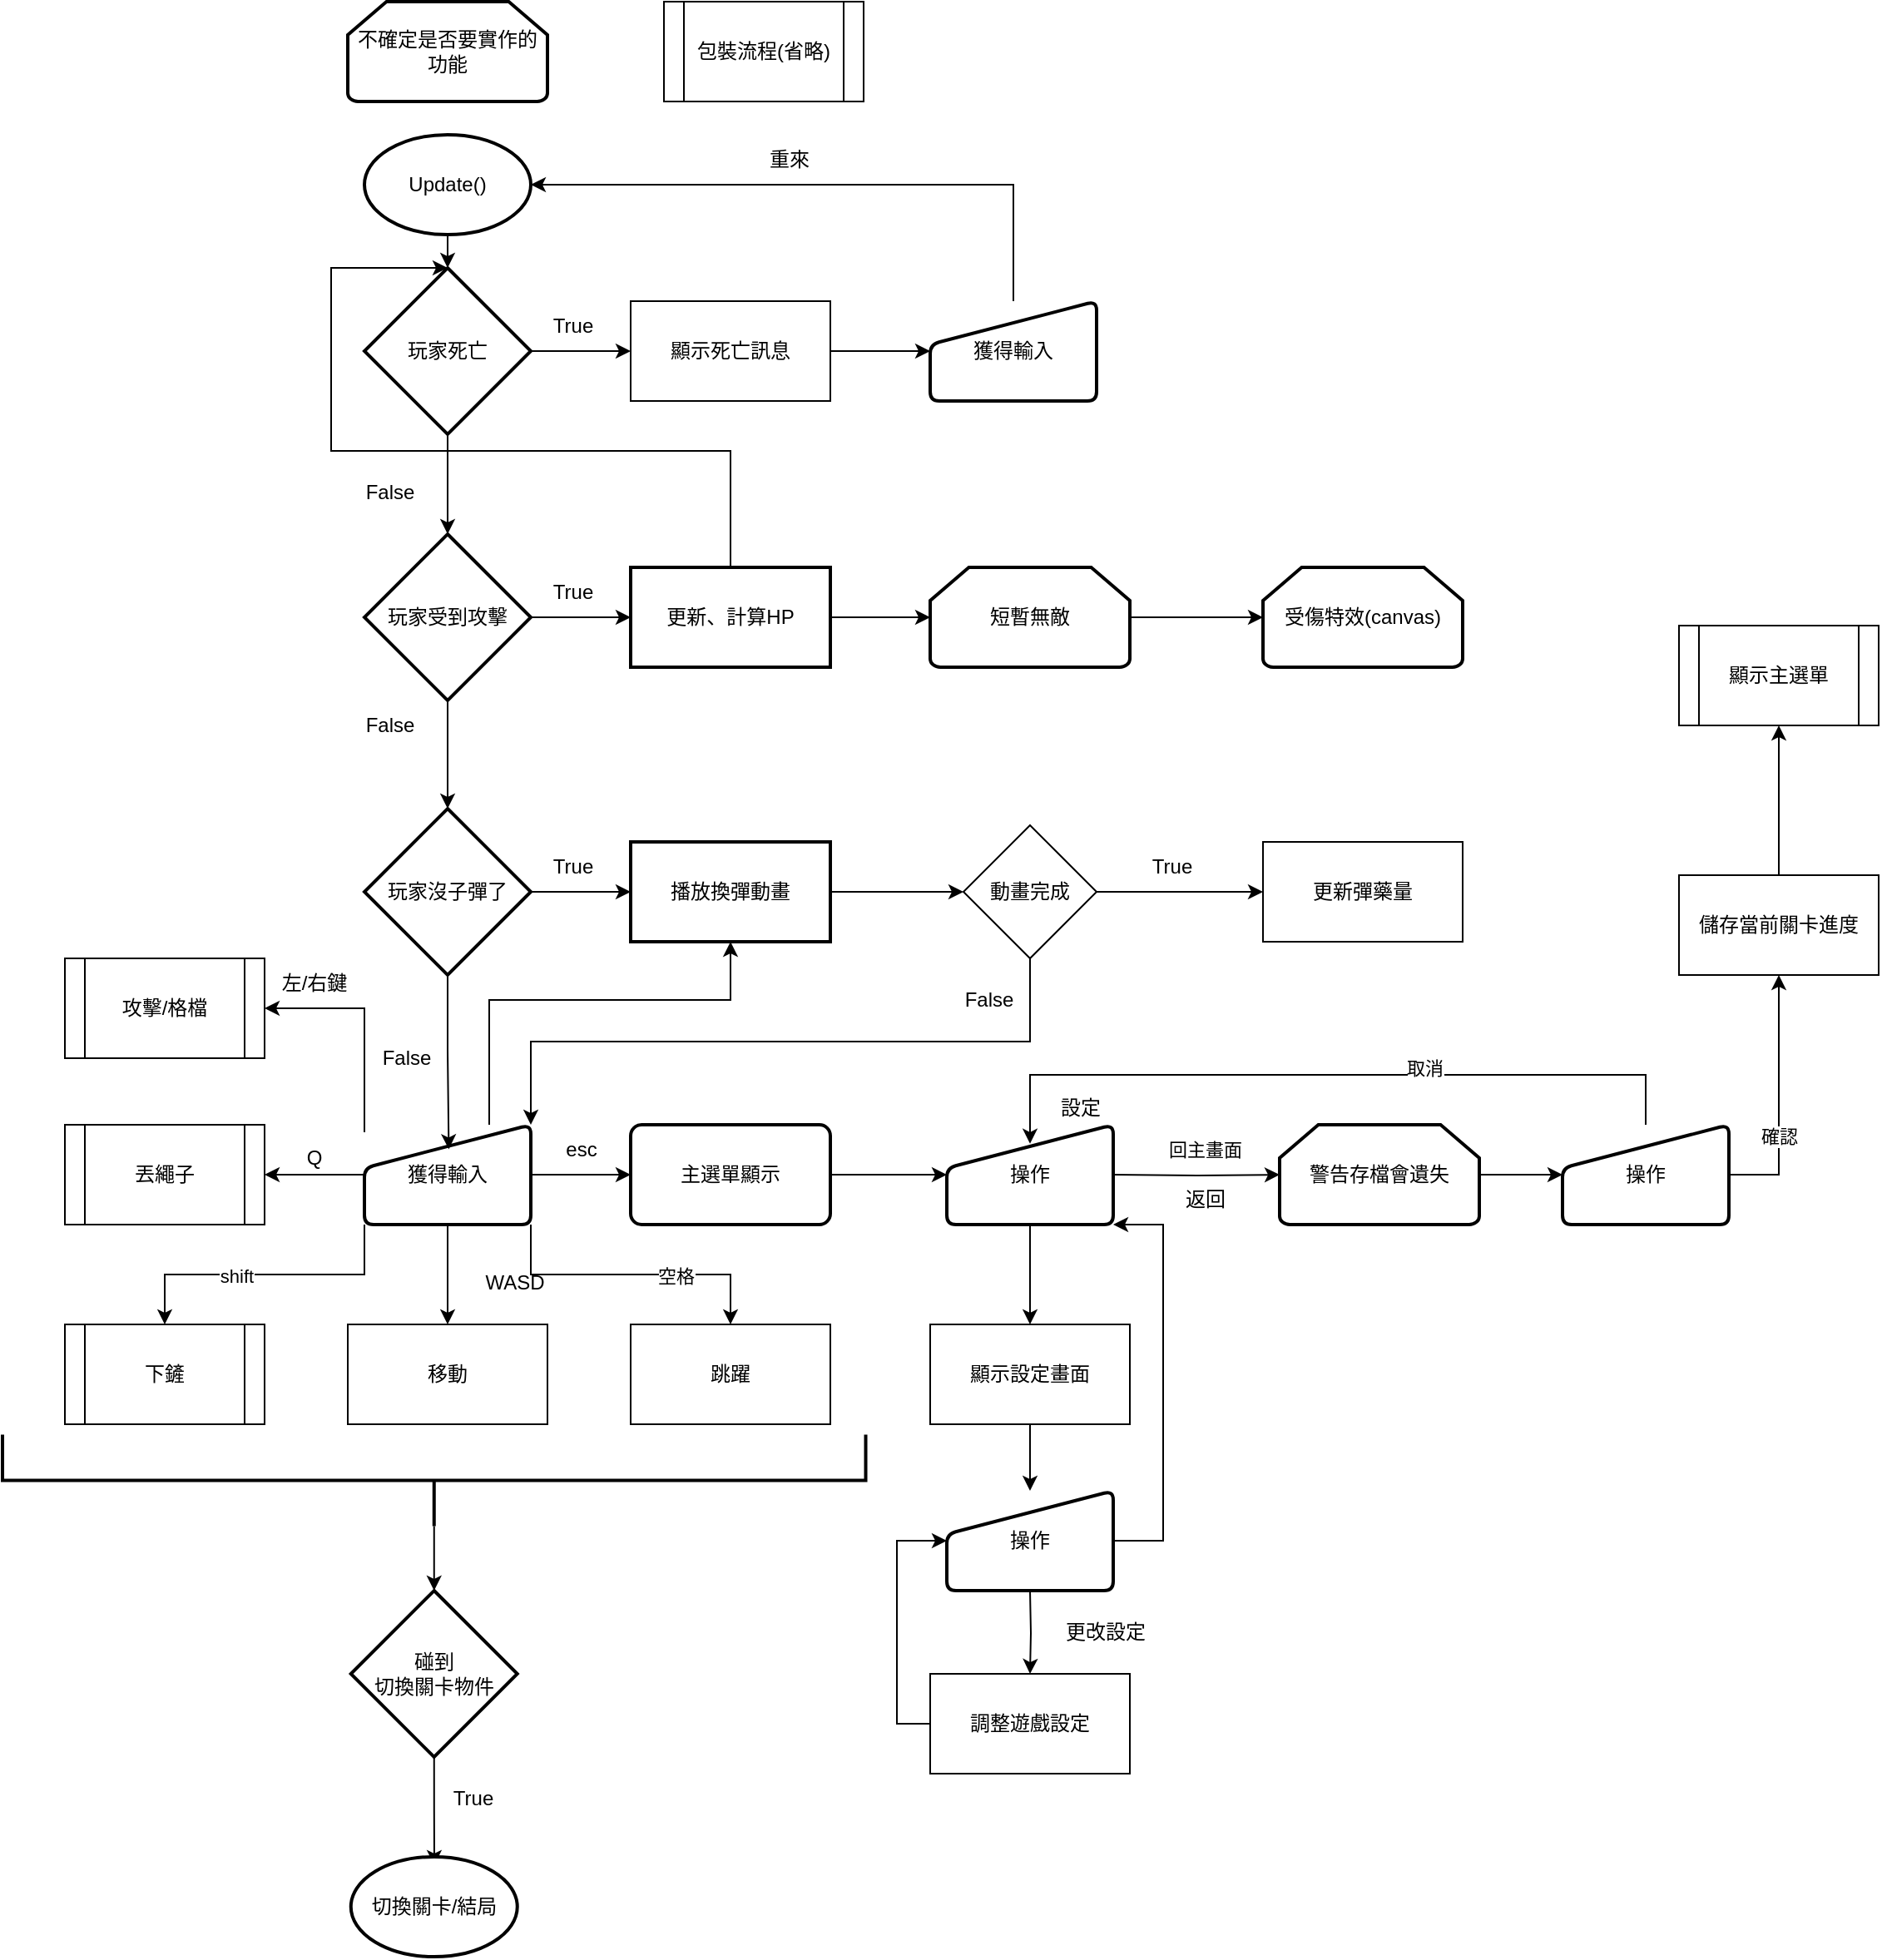 <mxfile version="20.6.0" type="device"><diagram id="C5RBs43oDa-KdzZeNtuy" name="Page-1"><mxGraphModel dx="3134" dy="1073" grid="1" gridSize="10" guides="1" tooltips="1" connect="1" arrows="1" fold="1" page="1" pageScale="1" pageWidth="827" pageHeight="1169" math="0" shadow="0"><root><mxCell id="WIyWlLk6GJQsqaUBKTNV-0"/><mxCell id="WIyWlLk6GJQsqaUBKTNV-1" parent="WIyWlLk6GJQsqaUBKTNV-0"/><mxCell id="AiJpIQtHGHABq6yyVsVd-18" style="edgeStyle=orthogonalEdgeStyle;rounded=0;orthogonalLoop=1;jettySize=auto;html=1;exitX=0.5;exitY=1;exitDx=0;exitDy=0;exitPerimeter=0;entryX=0.5;entryY=0;entryDx=0;entryDy=0;entryPerimeter=0;" edge="1" parent="WIyWlLk6GJQsqaUBKTNV-1" source="AiJpIQtHGHABq6yyVsVd-10" target="AiJpIQtHGHABq6yyVsVd-12"><mxGeometry relative="1" as="geometry"/></mxCell><mxCell id="AiJpIQtHGHABq6yyVsVd-10" value="Update()" style="strokeWidth=2;html=1;shape=mxgraph.flowchart.start_1;whiteSpace=wrap;" vertex="1" parent="WIyWlLk6GJQsqaUBKTNV-1"><mxGeometry x="90" y="90" width="100" height="60" as="geometry"/></mxCell><mxCell id="AiJpIQtHGHABq6yyVsVd-15" style="edgeStyle=orthogonalEdgeStyle;rounded=0;orthogonalLoop=1;jettySize=auto;html=1;exitX=1;exitY=0.5;exitDx=0;exitDy=0;exitPerimeter=0;entryX=0;entryY=0.5;entryDx=0;entryDy=0;" edge="1" parent="WIyWlLk6GJQsqaUBKTNV-1" source="AiJpIQtHGHABq6yyVsVd-12" target="AiJpIQtHGHABq6yyVsVd-36"><mxGeometry relative="1" as="geometry"/></mxCell><mxCell id="AiJpIQtHGHABq6yyVsVd-29" style="edgeStyle=orthogonalEdgeStyle;rounded=0;orthogonalLoop=1;jettySize=auto;html=1;" edge="1" parent="WIyWlLk6GJQsqaUBKTNV-1" source="AiJpIQtHGHABq6yyVsVd-12" target="AiJpIQtHGHABq6yyVsVd-28"><mxGeometry relative="1" as="geometry"/></mxCell><mxCell id="AiJpIQtHGHABq6yyVsVd-12" value="玩家死亡" style="strokeWidth=2;html=1;shape=mxgraph.flowchart.decision;whiteSpace=wrap;" vertex="1" parent="WIyWlLk6GJQsqaUBKTNV-1"><mxGeometry x="90" y="170" width="100" height="100" as="geometry"/></mxCell><mxCell id="AiJpIQtHGHABq6yyVsVd-22" style="edgeStyle=orthogonalEdgeStyle;rounded=0;orthogonalLoop=1;jettySize=auto;html=1;exitX=1;exitY=0.5;exitDx=0;exitDy=0;entryX=0;entryY=0.5;entryDx=0;entryDy=0;" edge="1" parent="WIyWlLk6GJQsqaUBKTNV-1" source="AiJpIQtHGHABq6yyVsVd-36" target="AiJpIQtHGHABq6yyVsVd-21"><mxGeometry relative="1" as="geometry"/></mxCell><mxCell id="AiJpIQtHGHABq6yyVsVd-24" style="edgeStyle=orthogonalEdgeStyle;rounded=0;orthogonalLoop=1;jettySize=auto;html=1;entryX=1;entryY=0.5;entryDx=0;entryDy=0;entryPerimeter=0;" edge="1" parent="WIyWlLk6GJQsqaUBKTNV-1" source="AiJpIQtHGHABq6yyVsVd-21" target="AiJpIQtHGHABq6yyVsVd-10"><mxGeometry relative="1" as="geometry"><Array as="points"><mxPoint x="480" y="120"/></Array></mxGeometry></mxCell><mxCell id="AiJpIQtHGHABq6yyVsVd-21" value="獲得輸入" style="html=1;strokeWidth=2;shape=manualInput;whiteSpace=wrap;rounded=1;size=26;arcSize=11;" vertex="1" parent="WIyWlLk6GJQsqaUBKTNV-1"><mxGeometry x="430" y="190" width="100" height="60" as="geometry"/></mxCell><mxCell id="AiJpIQtHGHABq6yyVsVd-25" value="重來" style="text;html=1;resizable=0;autosize=1;align=center;verticalAlign=middle;points=[];fillColor=none;strokeColor=none;rounded=0;" vertex="1" parent="WIyWlLk6GJQsqaUBKTNV-1"><mxGeometry x="320" y="90" width="50" height="30" as="geometry"/></mxCell><mxCell id="AiJpIQtHGHABq6yyVsVd-26" value="True" style="text;html=1;resizable=0;autosize=1;align=center;verticalAlign=middle;points=[];fillColor=none;strokeColor=none;rounded=0;" vertex="1" parent="WIyWlLk6GJQsqaUBKTNV-1"><mxGeometry x="190" y="190" width="50" height="30" as="geometry"/></mxCell><mxCell id="AiJpIQtHGHABq6yyVsVd-27" value="False" style="text;html=1;resizable=0;autosize=1;align=center;verticalAlign=middle;points=[];fillColor=none;strokeColor=none;rounded=0;" vertex="1" parent="WIyWlLk6GJQsqaUBKTNV-1"><mxGeometry x="80" y="290" width="50" height="30" as="geometry"/></mxCell><mxCell id="AiJpIQtHGHABq6yyVsVd-35" value="" style="edgeStyle=orthogonalEdgeStyle;rounded=0;orthogonalLoop=1;jettySize=auto;html=1;" edge="1" parent="WIyWlLk6GJQsqaUBKTNV-1" source="AiJpIQtHGHABq6yyVsVd-28" target="AiJpIQtHGHABq6yyVsVd-34"><mxGeometry relative="1" as="geometry"/></mxCell><mxCell id="AiJpIQtHGHABq6yyVsVd-104" style="edgeStyle=orthogonalEdgeStyle;rounded=0;orthogonalLoop=1;jettySize=auto;html=1;exitX=0.5;exitY=1;exitDx=0;exitDy=0;entryX=0.5;entryY=0;entryDx=0;entryDy=0;entryPerimeter=0;" edge="1" parent="WIyWlLk6GJQsqaUBKTNV-1" source="AiJpIQtHGHABq6yyVsVd-28" target="AiJpIQtHGHABq6yyVsVd-103"><mxGeometry relative="1" as="geometry"/></mxCell><mxCell id="AiJpIQtHGHABq6yyVsVd-28" value="玩家受到攻擊" style="rhombus;whiteSpace=wrap;html=1;fontFamily=Helvetica;fontSize=12;fontColor=default;align=center;strokeColor=default;strokeWidth=2;fillColor=default;" vertex="1" parent="WIyWlLk6GJQsqaUBKTNV-1"><mxGeometry x="90" y="330" width="100" height="100" as="geometry"/></mxCell><mxCell id="AiJpIQtHGHABq6yyVsVd-39" value="" style="edgeStyle=orthogonalEdgeStyle;rounded=0;orthogonalLoop=1;jettySize=auto;html=1;" edge="1" parent="WIyWlLk6GJQsqaUBKTNV-1" source="AiJpIQtHGHABq6yyVsVd-34" target="AiJpIQtHGHABq6yyVsVd-38"><mxGeometry relative="1" as="geometry"/></mxCell><mxCell id="AiJpIQtHGHABq6yyVsVd-44" style="edgeStyle=orthogonalEdgeStyle;rounded=0;orthogonalLoop=1;jettySize=auto;html=1;exitX=0.5;exitY=0;exitDx=0;exitDy=0;entryX=0.5;entryY=0;entryDx=0;entryDy=0;entryPerimeter=0;" edge="1" parent="WIyWlLk6GJQsqaUBKTNV-1" source="AiJpIQtHGHABq6yyVsVd-34" target="AiJpIQtHGHABq6yyVsVd-12"><mxGeometry relative="1" as="geometry"><Array as="points"><mxPoint x="310" y="280"/><mxPoint x="70" y="280"/><mxPoint x="70" y="170"/></Array></mxGeometry></mxCell><mxCell id="AiJpIQtHGHABq6yyVsVd-34" value="更新、計算HP" style="whiteSpace=wrap;html=1;strokeWidth=2;" vertex="1" parent="WIyWlLk6GJQsqaUBKTNV-1"><mxGeometry x="250" y="350" width="120" height="60" as="geometry"/></mxCell><mxCell id="AiJpIQtHGHABq6yyVsVd-36" value="顯示死亡訊息" style="rounded=0;whiteSpace=wrap;html=1;" vertex="1" parent="WIyWlLk6GJQsqaUBKTNV-1"><mxGeometry x="250" y="190" width="120" height="60" as="geometry"/></mxCell><mxCell id="AiJpIQtHGHABq6yyVsVd-37" value="True" style="text;html=1;resizable=0;autosize=1;align=center;verticalAlign=middle;points=[];fillColor=none;strokeColor=none;rounded=0;" vertex="1" parent="WIyWlLk6GJQsqaUBKTNV-1"><mxGeometry x="190" y="350" width="50" height="30" as="geometry"/></mxCell><mxCell id="AiJpIQtHGHABq6yyVsVd-46" value="" style="edgeStyle=orthogonalEdgeStyle;rounded=0;orthogonalLoop=1;jettySize=auto;html=1;" edge="1" parent="WIyWlLk6GJQsqaUBKTNV-1" source="AiJpIQtHGHABq6yyVsVd-38" target="AiJpIQtHGHABq6yyVsVd-45"><mxGeometry relative="1" as="geometry"/></mxCell><mxCell id="AiJpIQtHGHABq6yyVsVd-38" value="短暫無敵" style="strokeWidth=2;html=1;shape=mxgraph.flowchart.loop_limit;whiteSpace=wrap;fontFamily=Helvetica;fontSize=12;fontColor=default;align=center;strokeColor=default;fillColor=default;" vertex="1" parent="WIyWlLk6GJQsqaUBKTNV-1"><mxGeometry x="430" y="350" width="120" height="60" as="geometry"/></mxCell><mxCell id="AiJpIQtHGHABq6yyVsVd-43" value="不確定是否要實作的功能" style="strokeWidth=2;html=1;shape=mxgraph.flowchart.loop_limit;whiteSpace=wrap;fontFamily=Helvetica;fontSize=12;fontColor=default;align=center;strokeColor=default;fillColor=default;" vertex="1" parent="WIyWlLk6GJQsqaUBKTNV-1"><mxGeometry x="80" y="10" width="120" height="60" as="geometry"/></mxCell><mxCell id="AiJpIQtHGHABq6yyVsVd-45" value="受傷特效(canvas)" style="strokeWidth=2;html=1;shape=mxgraph.flowchart.loop_limit;whiteSpace=wrap;fontFamily=Helvetica;fontSize=12;fontColor=default;align=center;strokeColor=default;fillColor=default;" vertex="1" parent="WIyWlLk6GJQsqaUBKTNV-1"><mxGeometry x="630" y="350" width="120" height="60" as="geometry"/></mxCell><mxCell id="AiJpIQtHGHABq6yyVsVd-52" value="" style="edgeStyle=orthogonalEdgeStyle;rounded=0;orthogonalLoop=1;jettySize=auto;html=1;entryX=0;entryY=0.5;entryDx=0;entryDy=0;exitX=1;exitY=0.5;exitDx=0;exitDy=0;" edge="1" parent="WIyWlLk6GJQsqaUBKTNV-1" source="AiJpIQtHGHABq6yyVsVd-49" target="AiJpIQtHGHABq6yyVsVd-53"><mxGeometry relative="1" as="geometry"><mxPoint x="260" y="715" as="targetPoint"/></mxGeometry></mxCell><mxCell id="AiJpIQtHGHABq6yyVsVd-97" style="edgeStyle=orthogonalEdgeStyle;rounded=0;orthogonalLoop=1;jettySize=auto;html=1;exitX=0.5;exitY=1;exitDx=0;exitDy=0;" edge="1" parent="WIyWlLk6GJQsqaUBKTNV-1" source="AiJpIQtHGHABq6yyVsVd-49"><mxGeometry relative="1" as="geometry"><mxPoint x="140" y="805" as="targetPoint"/></mxGeometry></mxCell><mxCell id="AiJpIQtHGHABq6yyVsVd-132" style="edgeStyle=orthogonalEdgeStyle;rounded=0;orthogonalLoop=1;jettySize=auto;html=1;exitX=0.75;exitY=0;exitDx=0;exitDy=0;entryX=0.5;entryY=1;entryDx=0;entryDy=0;" edge="1" parent="WIyWlLk6GJQsqaUBKTNV-1" source="AiJpIQtHGHABq6yyVsVd-49" target="AiJpIQtHGHABq6yyVsVd-106"><mxGeometry relative="1" as="geometry"><Array as="points"><mxPoint x="165" y="610"/><mxPoint x="310" y="610"/></Array></mxGeometry></mxCell><mxCell id="AiJpIQtHGHABq6yyVsVd-134" style="edgeStyle=orthogonalEdgeStyle;rounded=0;orthogonalLoop=1;jettySize=auto;html=1;exitX=0;exitY=1;exitDx=0;exitDy=0;" edge="1" parent="WIyWlLk6GJQsqaUBKTNV-1" source="AiJpIQtHGHABq6yyVsVd-49" target="AiJpIQtHGHABq6yyVsVd-135"><mxGeometry relative="1" as="geometry"><mxPoint x="-30" y="805" as="targetPoint"/></mxGeometry></mxCell><mxCell id="AiJpIQtHGHABq6yyVsVd-136" value="shift" style="edgeLabel;html=1;align=center;verticalAlign=middle;resizable=0;points=[];" vertex="1" connectable="0" parent="AiJpIQtHGHABq6yyVsVd-134"><mxGeometry x="0.192" y="1" relative="1" as="geometry"><mxPoint as="offset"/></mxGeometry></mxCell><mxCell id="AiJpIQtHGHABq6yyVsVd-138" style="edgeStyle=orthogonalEdgeStyle;rounded=0;orthogonalLoop=1;jettySize=auto;html=1;exitX=0;exitY=0.5;exitDx=0;exitDy=0;entryX=1;entryY=0.5;entryDx=0;entryDy=0;" edge="1" parent="WIyWlLk6GJQsqaUBKTNV-1" source="AiJpIQtHGHABq6yyVsVd-49" target="AiJpIQtHGHABq6yyVsVd-137"><mxGeometry relative="1" as="geometry"/></mxCell><mxCell id="AiJpIQtHGHABq6yyVsVd-145" style="edgeStyle=orthogonalEdgeStyle;rounded=0;orthogonalLoop=1;jettySize=auto;html=1;exitX=1;exitY=1;exitDx=0;exitDy=0;" edge="1" parent="WIyWlLk6GJQsqaUBKTNV-1" source="AiJpIQtHGHABq6yyVsVd-49" target="AiJpIQtHGHABq6yyVsVd-144"><mxGeometry relative="1" as="geometry"/></mxCell><mxCell id="AiJpIQtHGHABq6yyVsVd-146" value="空格" style="edgeLabel;html=1;align=center;verticalAlign=middle;resizable=0;points=[];" vertex="1" connectable="0" parent="AiJpIQtHGHABq6yyVsVd-145"><mxGeometry x="0.294" y="-1" relative="1" as="geometry"><mxPoint as="offset"/></mxGeometry></mxCell><mxCell id="AiJpIQtHGHABq6yyVsVd-49" value="獲得輸入" style="html=1;strokeWidth=2;shape=manualInput;whiteSpace=wrap;rounded=1;size=26;arcSize=11;" vertex="1" parent="WIyWlLk6GJQsqaUBKTNV-1"><mxGeometry x="90" y="685" width="100" height="60" as="geometry"/></mxCell><mxCell id="AiJpIQtHGHABq6yyVsVd-58" style="edgeStyle=orthogonalEdgeStyle;rounded=0;orthogonalLoop=1;jettySize=auto;html=1;entryX=0;entryY=0.5;entryDx=0;entryDy=0;" edge="1" parent="WIyWlLk6GJQsqaUBKTNV-1" source="AiJpIQtHGHABq6yyVsVd-53"><mxGeometry relative="1" as="geometry"><mxPoint x="440" y="715" as="targetPoint"/></mxGeometry></mxCell><mxCell id="AiJpIQtHGHABq6yyVsVd-53" value="主選單顯示" style="whiteSpace=wrap;html=1;strokeWidth=2;rounded=1;arcSize=11;" vertex="1" parent="WIyWlLk6GJQsqaUBKTNV-1"><mxGeometry x="250" y="685" width="120" height="60" as="geometry"/></mxCell><mxCell id="AiJpIQtHGHABq6yyVsVd-55" value="esc" style="text;html=1;resizable=0;autosize=1;align=center;verticalAlign=middle;points=[];fillColor=none;strokeColor=none;rounded=0;" vertex="1" parent="WIyWlLk6GJQsqaUBKTNV-1"><mxGeometry x="200" y="685" width="40" height="30" as="geometry"/></mxCell><mxCell id="AiJpIQtHGHABq6yyVsVd-62" style="edgeStyle=orthogonalEdgeStyle;rounded=0;orthogonalLoop=1;jettySize=auto;html=1;exitX=0.5;exitY=1;exitDx=0;exitDy=0;entryX=0.5;entryY=0;entryDx=0;entryDy=0;" edge="1" parent="WIyWlLk6GJQsqaUBKTNV-1" source="AiJpIQtHGHABq6yyVsVd-57" target="AiJpIQtHGHABq6yyVsVd-61"><mxGeometry relative="1" as="geometry"/></mxCell><mxCell id="AiJpIQtHGHABq6yyVsVd-73" style="edgeStyle=orthogonalEdgeStyle;rounded=0;orthogonalLoop=1;jettySize=auto;html=1;exitX=1;exitY=0.5;exitDx=0;exitDy=0;entryX=0;entryY=0.5;entryDx=0;entryDy=0;entryPerimeter=0;" edge="1" parent="WIyWlLk6GJQsqaUBKTNV-1" target="AiJpIQtHGHABq6yyVsVd-72"><mxGeometry relative="1" as="geometry"><mxPoint x="540" y="715" as="sourcePoint"/></mxGeometry></mxCell><mxCell id="AiJpIQtHGHABq6yyVsVd-74" value="回主畫面" style="edgeLabel;html=1;align=center;verticalAlign=middle;resizable=0;points=[];" vertex="1" connectable="0" parent="AiJpIQtHGHABq6yyVsVd-73"><mxGeometry x="0.184" y="1" relative="1" as="geometry"><mxPoint x="-4" y="-14" as="offset"/></mxGeometry></mxCell><mxCell id="AiJpIQtHGHABq6yyVsVd-57" value="操作" style="html=1;strokeWidth=2;shape=manualInput;whiteSpace=wrap;rounded=1;size=26;arcSize=11;" vertex="1" parent="WIyWlLk6GJQsqaUBKTNV-1"><mxGeometry x="440" y="685" width="100" height="60" as="geometry"/></mxCell><mxCell id="AiJpIQtHGHABq6yyVsVd-65" style="edgeStyle=orthogonalEdgeStyle;rounded=0;orthogonalLoop=1;jettySize=auto;html=1;exitX=0.5;exitY=1;exitDx=0;exitDy=0;" edge="1" parent="WIyWlLk6GJQsqaUBKTNV-1" source="AiJpIQtHGHABq6yyVsVd-61" target="AiJpIQtHGHABq6yyVsVd-64"><mxGeometry relative="1" as="geometry"/></mxCell><mxCell id="AiJpIQtHGHABq6yyVsVd-61" value="顯示設定畫面" style="rounded=0;whiteSpace=wrap;html=1;" vertex="1" parent="WIyWlLk6GJQsqaUBKTNV-1"><mxGeometry x="430" y="805" width="120" height="60" as="geometry"/></mxCell><mxCell id="AiJpIQtHGHABq6yyVsVd-63" value="設定" style="text;html=1;resizable=0;autosize=1;align=center;verticalAlign=middle;points=[];fillColor=none;strokeColor=none;rounded=0;" vertex="1" parent="WIyWlLk6GJQsqaUBKTNV-1"><mxGeometry x="495" y="659.5" width="50" height="30" as="geometry"/></mxCell><mxCell id="AiJpIQtHGHABq6yyVsVd-66" style="edgeStyle=orthogonalEdgeStyle;rounded=0;orthogonalLoop=1;jettySize=auto;html=1;exitX=1;exitY=0.5;exitDx=0;exitDy=0;entryX=1;entryY=1;entryDx=0;entryDy=0;" edge="1" parent="WIyWlLk6GJQsqaUBKTNV-1" source="AiJpIQtHGHABq6yyVsVd-64"><mxGeometry relative="1" as="geometry"><mxPoint x="540" y="745" as="targetPoint"/><Array as="points"><mxPoint x="570" y="935"/><mxPoint x="570" y="745"/></Array></mxGeometry></mxCell><mxCell id="AiJpIQtHGHABq6yyVsVd-69" style="edgeStyle=orthogonalEdgeStyle;rounded=0;orthogonalLoop=1;jettySize=auto;html=1;entryX=0.5;entryY=0;entryDx=0;entryDy=0;" edge="1" parent="WIyWlLk6GJQsqaUBKTNV-1" target="AiJpIQtHGHABq6yyVsVd-68"><mxGeometry relative="1" as="geometry"><mxPoint x="490" y="965" as="sourcePoint"/></mxGeometry></mxCell><mxCell id="AiJpIQtHGHABq6yyVsVd-64" value="操作" style="html=1;strokeWidth=2;shape=manualInput;whiteSpace=wrap;rounded=1;size=26;arcSize=11;" vertex="1" parent="WIyWlLk6GJQsqaUBKTNV-1"><mxGeometry x="440" y="905" width="100" height="60" as="geometry"/></mxCell><mxCell id="AiJpIQtHGHABq6yyVsVd-67" value="返回" style="text;html=1;resizable=0;autosize=1;align=center;verticalAlign=middle;points=[];fillColor=none;strokeColor=none;rounded=0;" vertex="1" parent="WIyWlLk6GJQsqaUBKTNV-1"><mxGeometry x="570" y="715" width="50" height="30" as="geometry"/></mxCell><mxCell id="AiJpIQtHGHABq6yyVsVd-71" style="edgeStyle=orthogonalEdgeStyle;rounded=0;orthogonalLoop=1;jettySize=auto;html=1;exitX=0;exitY=0.5;exitDx=0;exitDy=0;entryX=0;entryY=0.5;entryDx=0;entryDy=0;" edge="1" parent="WIyWlLk6GJQsqaUBKTNV-1" source="AiJpIQtHGHABq6yyVsVd-68" target="AiJpIQtHGHABq6yyVsVd-64"><mxGeometry relative="1" as="geometry"/></mxCell><mxCell id="AiJpIQtHGHABq6yyVsVd-68" value="調整遊戲設定" style="rounded=0;whiteSpace=wrap;html=1;" vertex="1" parent="WIyWlLk6GJQsqaUBKTNV-1"><mxGeometry x="430" y="1015" width="120" height="60" as="geometry"/></mxCell><mxCell id="AiJpIQtHGHABq6yyVsVd-70" value="更改設定" style="text;html=1;resizable=0;autosize=1;align=center;verticalAlign=middle;points=[];fillColor=none;strokeColor=none;rounded=0;" vertex="1" parent="WIyWlLk6GJQsqaUBKTNV-1"><mxGeometry x="500" y="975" width="70" height="30" as="geometry"/></mxCell><mxCell id="AiJpIQtHGHABq6yyVsVd-79" style="edgeStyle=orthogonalEdgeStyle;rounded=0;orthogonalLoop=1;jettySize=auto;html=1;entryX=0;entryY=0.5;entryDx=0;entryDy=0;" edge="1" parent="WIyWlLk6GJQsqaUBKTNV-1" source="AiJpIQtHGHABq6yyVsVd-72" target="AiJpIQtHGHABq6yyVsVd-78"><mxGeometry relative="1" as="geometry"/></mxCell><mxCell id="AiJpIQtHGHABq6yyVsVd-72" value="警告存檔會遺失" style="strokeWidth=2;html=1;shape=mxgraph.flowchart.loop_limit;whiteSpace=wrap;fontFamily=Helvetica;fontSize=12;fontColor=default;align=center;strokeColor=default;fillColor=default;" vertex="1" parent="WIyWlLk6GJQsqaUBKTNV-1"><mxGeometry x="640" y="685" width="120" height="60" as="geometry"/></mxCell><mxCell id="AiJpIQtHGHABq6yyVsVd-80" style="edgeStyle=orthogonalEdgeStyle;rounded=0;orthogonalLoop=1;jettySize=auto;html=1;entryX=0.5;entryY=0.19;entryDx=0;entryDy=0;entryPerimeter=0;" edge="1" parent="WIyWlLk6GJQsqaUBKTNV-1" source="AiJpIQtHGHABq6yyVsVd-78"><mxGeometry relative="1" as="geometry"><mxPoint x="490" y="696.4" as="targetPoint"/><Array as="points"><mxPoint x="860" y="655"/><mxPoint x="490" y="655"/></Array></mxGeometry></mxCell><mxCell id="AiJpIQtHGHABq6yyVsVd-81" value="取消" style="edgeLabel;html=1;align=center;verticalAlign=middle;resizable=0;points=[];" vertex="1" connectable="0" parent="AiJpIQtHGHABq6yyVsVd-80"><mxGeometry x="-0.261" y="-4" relative="1" as="geometry"><mxPoint as="offset"/></mxGeometry></mxCell><mxCell id="AiJpIQtHGHABq6yyVsVd-86" style="edgeStyle=orthogonalEdgeStyle;rounded=0;orthogonalLoop=1;jettySize=auto;html=1;exitX=1;exitY=0.5;exitDx=0;exitDy=0;entryX=0.5;entryY=1;entryDx=0;entryDy=0;" edge="1" parent="WIyWlLk6GJQsqaUBKTNV-1" source="AiJpIQtHGHABq6yyVsVd-78" target="AiJpIQtHGHABq6yyVsVd-92"><mxGeometry relative="1" as="geometry"><mxPoint x="1020" y="675" as="targetPoint"/><Array as="points"><mxPoint x="940" y="715"/></Array></mxGeometry></mxCell><mxCell id="AiJpIQtHGHABq6yyVsVd-87" value="確認" style="edgeLabel;html=1;align=center;verticalAlign=middle;resizable=0;points=[];" vertex="1" connectable="0" parent="AiJpIQtHGHABq6yyVsVd-86"><mxGeometry x="-0.292" relative="1" as="geometry"><mxPoint as="offset"/></mxGeometry></mxCell><mxCell id="AiJpIQtHGHABq6yyVsVd-78" value="操作" style="html=1;strokeWidth=2;shape=manualInput;whiteSpace=wrap;rounded=1;size=26;arcSize=11;" vertex="1" parent="WIyWlLk6GJQsqaUBKTNV-1"><mxGeometry x="810" y="685" width="100" height="60" as="geometry"/></mxCell><mxCell id="AiJpIQtHGHABq6yyVsVd-84" value="包裝流程(省略)" style="shape=process;whiteSpace=wrap;html=1;backgroundOutline=1;" vertex="1" parent="WIyWlLk6GJQsqaUBKTNV-1"><mxGeometry x="270" y="10" width="120" height="60" as="geometry"/></mxCell><mxCell id="AiJpIQtHGHABq6yyVsVd-85" value="顯示主選單" style="shape=process;whiteSpace=wrap;html=1;backgroundOutline=1;" vertex="1" parent="WIyWlLk6GJQsqaUBKTNV-1"><mxGeometry x="880" y="385" width="120" height="60" as="geometry"/></mxCell><mxCell id="AiJpIQtHGHABq6yyVsVd-93" style="edgeStyle=orthogonalEdgeStyle;rounded=0;orthogonalLoop=1;jettySize=auto;html=1;exitX=0.5;exitY=0;exitDx=0;exitDy=0;entryX=0.5;entryY=1;entryDx=0;entryDy=0;" edge="1" parent="WIyWlLk6GJQsqaUBKTNV-1" source="AiJpIQtHGHABq6yyVsVd-92" target="AiJpIQtHGHABq6yyVsVd-85"><mxGeometry relative="1" as="geometry"/></mxCell><mxCell id="AiJpIQtHGHABq6yyVsVd-92" value="儲存當前關卡進度" style="rounded=0;whiteSpace=wrap;html=1;" vertex="1" parent="WIyWlLk6GJQsqaUBKTNV-1"><mxGeometry x="880" y="535" width="120" height="60" as="geometry"/></mxCell><mxCell id="AiJpIQtHGHABq6yyVsVd-96" value="移動" style="rounded=0;whiteSpace=wrap;html=1;" vertex="1" parent="WIyWlLk6GJQsqaUBKTNV-1"><mxGeometry x="80" y="805" width="120" height="60" as="geometry"/></mxCell><mxCell id="AiJpIQtHGHABq6yyVsVd-101" value="WASD" style="text;html=1;resizable=0;autosize=1;align=center;verticalAlign=middle;points=[];fillColor=none;strokeColor=none;rounded=0;" vertex="1" parent="WIyWlLk6GJQsqaUBKTNV-1"><mxGeometry x="150" y="764.5" width="60" height="30" as="geometry"/></mxCell><mxCell id="AiJpIQtHGHABq6yyVsVd-107" value="" style="edgeStyle=orthogonalEdgeStyle;rounded=0;orthogonalLoop=1;jettySize=auto;html=1;" edge="1" parent="WIyWlLk6GJQsqaUBKTNV-1" source="AiJpIQtHGHABq6yyVsVd-103" target="AiJpIQtHGHABq6yyVsVd-106"><mxGeometry relative="1" as="geometry"/></mxCell><mxCell id="AiJpIQtHGHABq6yyVsVd-108" style="edgeStyle=orthogonalEdgeStyle;rounded=0;orthogonalLoop=1;jettySize=auto;html=1;exitX=0.5;exitY=1;exitDx=0;exitDy=0;exitPerimeter=0;entryX=0.507;entryY=0.245;entryDx=0;entryDy=0;entryPerimeter=0;" edge="1" parent="WIyWlLk6GJQsqaUBKTNV-1" source="AiJpIQtHGHABq6yyVsVd-103" target="AiJpIQtHGHABq6yyVsVd-49"><mxGeometry relative="1" as="geometry"/></mxCell><mxCell id="AiJpIQtHGHABq6yyVsVd-103" value="玩家沒子彈了" style="strokeWidth=2;html=1;shape=mxgraph.flowchart.decision;whiteSpace=wrap;" vertex="1" parent="WIyWlLk6GJQsqaUBKTNV-1"><mxGeometry x="90" y="495" width="100" height="100" as="geometry"/></mxCell><mxCell id="AiJpIQtHGHABq6yyVsVd-105" value="False" style="text;html=1;resizable=0;autosize=1;align=center;verticalAlign=middle;points=[];fillColor=none;strokeColor=none;rounded=0;" vertex="1" parent="WIyWlLk6GJQsqaUBKTNV-1"><mxGeometry x="80" y="430" width="50" height="30" as="geometry"/></mxCell><mxCell id="AiJpIQtHGHABq6yyVsVd-117" style="edgeStyle=orthogonalEdgeStyle;rounded=0;orthogonalLoop=1;jettySize=auto;html=1;exitX=1;exitY=0.5;exitDx=0;exitDy=0;entryX=0;entryY=0.5;entryDx=0;entryDy=0;" edge="1" parent="WIyWlLk6GJQsqaUBKTNV-1" source="AiJpIQtHGHABq6yyVsVd-106" target="AiJpIQtHGHABq6yyVsVd-116"><mxGeometry relative="1" as="geometry"/></mxCell><mxCell id="AiJpIQtHGHABq6yyVsVd-106" value="播放換彈動畫" style="whiteSpace=wrap;html=1;strokeWidth=2;" vertex="1" parent="WIyWlLk6GJQsqaUBKTNV-1"><mxGeometry x="250" y="515" width="120" height="60" as="geometry"/></mxCell><mxCell id="AiJpIQtHGHABq6yyVsVd-109" value="False" style="text;html=1;resizable=0;autosize=1;align=center;verticalAlign=middle;points=[];fillColor=none;strokeColor=none;rounded=0;" vertex="1" parent="WIyWlLk6GJQsqaUBKTNV-1"><mxGeometry x="90" y="629.5" width="50" height="30" as="geometry"/></mxCell><mxCell id="AiJpIQtHGHABq6yyVsVd-110" value="True" style="text;html=1;resizable=0;autosize=1;align=center;verticalAlign=middle;points=[];fillColor=none;strokeColor=none;rounded=0;" vertex="1" parent="WIyWlLk6GJQsqaUBKTNV-1"><mxGeometry x="190" y="515" width="50" height="30" as="geometry"/></mxCell><mxCell id="AiJpIQtHGHABq6yyVsVd-119" style="edgeStyle=orthogonalEdgeStyle;rounded=0;orthogonalLoop=1;jettySize=auto;html=1;exitX=1;exitY=0.5;exitDx=0;exitDy=0;entryX=0;entryY=0.5;entryDx=0;entryDy=0;" edge="1" parent="WIyWlLk6GJQsqaUBKTNV-1" source="AiJpIQtHGHABq6yyVsVd-116" target="AiJpIQtHGHABq6yyVsVd-118"><mxGeometry relative="1" as="geometry"/></mxCell><mxCell id="AiJpIQtHGHABq6yyVsVd-121" style="edgeStyle=orthogonalEdgeStyle;rounded=0;orthogonalLoop=1;jettySize=auto;html=1;exitX=0.5;exitY=1;exitDx=0;exitDy=0;entryX=1;entryY=0;entryDx=0;entryDy=0;" edge="1" parent="WIyWlLk6GJQsqaUBKTNV-1" source="AiJpIQtHGHABq6yyVsVd-116" target="AiJpIQtHGHABq6yyVsVd-49"><mxGeometry relative="1" as="geometry"/></mxCell><mxCell id="AiJpIQtHGHABq6yyVsVd-116" value="動畫完成" style="rhombus;whiteSpace=wrap;html=1;" vertex="1" parent="WIyWlLk6GJQsqaUBKTNV-1"><mxGeometry x="450" y="505" width="80" height="80" as="geometry"/></mxCell><mxCell id="AiJpIQtHGHABq6yyVsVd-118" value="更新彈藥量" style="rounded=0;whiteSpace=wrap;html=1;" vertex="1" parent="WIyWlLk6GJQsqaUBKTNV-1"><mxGeometry x="630" y="515" width="120" height="60" as="geometry"/></mxCell><mxCell id="AiJpIQtHGHABq6yyVsVd-120" value="True" style="text;html=1;resizable=0;autosize=1;align=center;verticalAlign=middle;points=[];fillColor=none;strokeColor=none;rounded=0;" vertex="1" parent="WIyWlLk6GJQsqaUBKTNV-1"><mxGeometry x="550" y="515" width="50" height="30" as="geometry"/></mxCell><mxCell id="AiJpIQtHGHABq6yyVsVd-122" value="False" style="text;html=1;resizable=0;autosize=1;align=center;verticalAlign=middle;points=[];fillColor=none;strokeColor=none;rounded=0;" vertex="1" parent="WIyWlLk6GJQsqaUBKTNV-1"><mxGeometry x="440" y="595" width="50" height="30" as="geometry"/></mxCell><mxCell id="AiJpIQtHGHABq6yyVsVd-127" style="edgeStyle=orthogonalEdgeStyle;rounded=0;orthogonalLoop=1;jettySize=auto;html=1;exitX=0.5;exitY=1;exitDx=0;exitDy=0;exitPerimeter=0;" edge="1" parent="WIyWlLk6GJQsqaUBKTNV-1" source="AiJpIQtHGHABq6yyVsVd-125"><mxGeometry relative="1" as="geometry"><mxPoint x="132" y="1130" as="targetPoint"/></mxGeometry></mxCell><mxCell id="AiJpIQtHGHABq6yyVsVd-125" value="碰到&lt;br&gt;切換關卡物件" style="strokeWidth=2;html=1;shape=mxgraph.flowchart.decision;whiteSpace=wrap;" vertex="1" parent="WIyWlLk6GJQsqaUBKTNV-1"><mxGeometry x="81.88" y="965" width="100" height="100" as="geometry"/></mxCell><mxCell id="AiJpIQtHGHABq6yyVsVd-131" value="切換關卡/結局" style="strokeWidth=2;html=1;shape=mxgraph.flowchart.start_1;whiteSpace=wrap;" vertex="1" parent="WIyWlLk6GJQsqaUBKTNV-1"><mxGeometry x="81.88" y="1125" width="100" height="60" as="geometry"/></mxCell><mxCell id="AiJpIQtHGHABq6yyVsVd-135" value="下鏟" style="shape=process;whiteSpace=wrap;html=1;backgroundOutline=1;" vertex="1" parent="WIyWlLk6GJQsqaUBKTNV-1"><mxGeometry x="-90" y="805" width="120" height="60" as="geometry"/></mxCell><mxCell id="AiJpIQtHGHABq6yyVsVd-137" value="丟繩子" style="shape=process;whiteSpace=wrap;html=1;backgroundOutline=1;" vertex="1" parent="WIyWlLk6GJQsqaUBKTNV-1"><mxGeometry x="-90" y="685" width="120" height="60" as="geometry"/></mxCell><mxCell id="AiJpIQtHGHABq6yyVsVd-142" style="edgeStyle=orthogonalEdgeStyle;rounded=0;orthogonalLoop=1;jettySize=auto;html=1;exitX=1;exitY=0;exitDx=0;exitDy=0;entryX=1;entryY=0.5;entryDx=0;entryDy=0;" edge="1" parent="WIyWlLk6GJQsqaUBKTNV-1" source="AiJpIQtHGHABq6yyVsVd-139" target="AiJpIQtHGHABq6yyVsVd-140"><mxGeometry relative="1" as="geometry"/></mxCell><mxCell id="AiJpIQtHGHABq6yyVsVd-139" value="Q" style="text;html=1;strokeColor=none;fillColor=none;align=center;verticalAlign=middle;whiteSpace=wrap;rounded=0;" vertex="1" parent="WIyWlLk6GJQsqaUBKTNV-1"><mxGeometry x="30" y="689.5" width="60" height="30" as="geometry"/></mxCell><mxCell id="AiJpIQtHGHABq6yyVsVd-140" value="攻擊/格檔" style="shape=process;whiteSpace=wrap;html=1;backgroundOutline=1;" vertex="1" parent="WIyWlLk6GJQsqaUBKTNV-1"><mxGeometry x="-90" y="585" width="120" height="60" as="geometry"/></mxCell><mxCell id="AiJpIQtHGHABq6yyVsVd-143" value="左/右鍵" style="text;html=1;strokeColor=none;fillColor=none;align=center;verticalAlign=middle;whiteSpace=wrap;rounded=0;" vertex="1" parent="WIyWlLk6GJQsqaUBKTNV-1"><mxGeometry x="30" y="585" width="60" height="30" as="geometry"/></mxCell><mxCell id="AiJpIQtHGHABq6yyVsVd-144" value="跳躍" style="rounded=0;whiteSpace=wrap;html=1;" vertex="1" parent="WIyWlLk6GJQsqaUBKTNV-1"><mxGeometry x="250" y="805" width="120" height="60" as="geometry"/></mxCell><mxCell id="AiJpIQtHGHABq6yyVsVd-147" value="True" style="text;html=1;resizable=0;autosize=1;align=center;verticalAlign=middle;points=[];fillColor=none;strokeColor=none;rounded=0;" vertex="1" parent="WIyWlLk6GJQsqaUBKTNV-1"><mxGeometry x="130" y="1075" width="50" height="30" as="geometry"/></mxCell><mxCell id="AiJpIQtHGHABq6yyVsVd-149" style="edgeStyle=orthogonalEdgeStyle;rounded=0;orthogonalLoop=1;jettySize=auto;html=1;exitX=0;exitY=0.5;exitDx=0;exitDy=0;exitPerimeter=0;entryX=0.5;entryY=0;entryDx=0;entryDy=0;entryPerimeter=0;" edge="1" parent="WIyWlLk6GJQsqaUBKTNV-1" source="AiJpIQtHGHABq6yyVsVd-148" target="AiJpIQtHGHABq6yyVsVd-125"><mxGeometry relative="1" as="geometry"/></mxCell><mxCell id="AiJpIQtHGHABq6yyVsVd-148" value="" style="strokeWidth=2;html=1;shape=mxgraph.flowchart.annotation_2;align=left;labelPosition=right;pointerEvents=1;rotation=-90;" vertex="1" parent="WIyWlLk6GJQsqaUBKTNV-1"><mxGeometry x="104.38" y="639.38" width="55" height="518.75" as="geometry"/></mxCell></root></mxGraphModel></diagram></mxfile>
